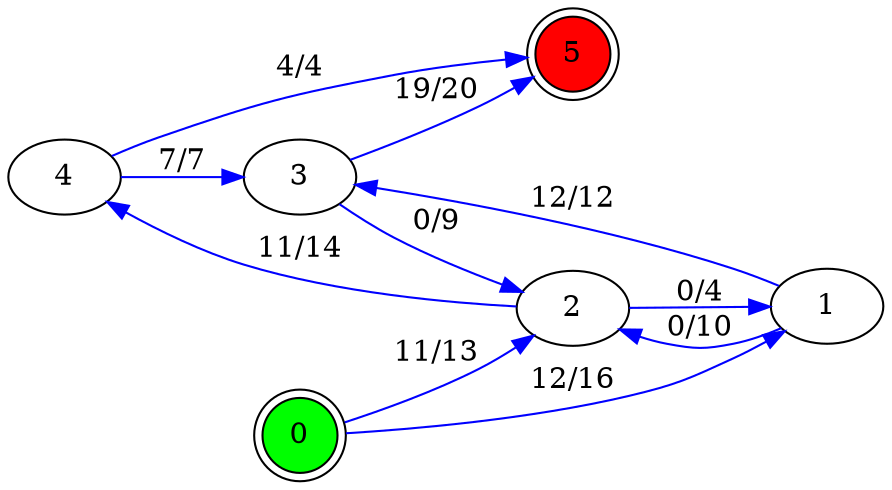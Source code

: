 digraph FlowNetwork {
    rankdir=LR;
    4 -> 3 [label="7/7", color=blue];
    4 -> 5 [label="4/4", color=blue];
    0 -> 1 [label="12/16", color=blue];
    0 -> 2 [label="11/13", color=blue];
    1 -> 2 [label="0/10", color=blue];
    1 -> 3 [label="12/12", color=blue];
    2 -> 1 [label="0/4", color=blue];
    2 -> 4 [label="11/14", color=blue];
    3 -> 5 [label="19/20", color=blue];
    3 -> 2 [label="0/9", color=blue];
    0 [shape=doublecircle, style=filled, fillcolor=green];
    5 [shape=doublecircle, style=filled, fillcolor=red];
}
